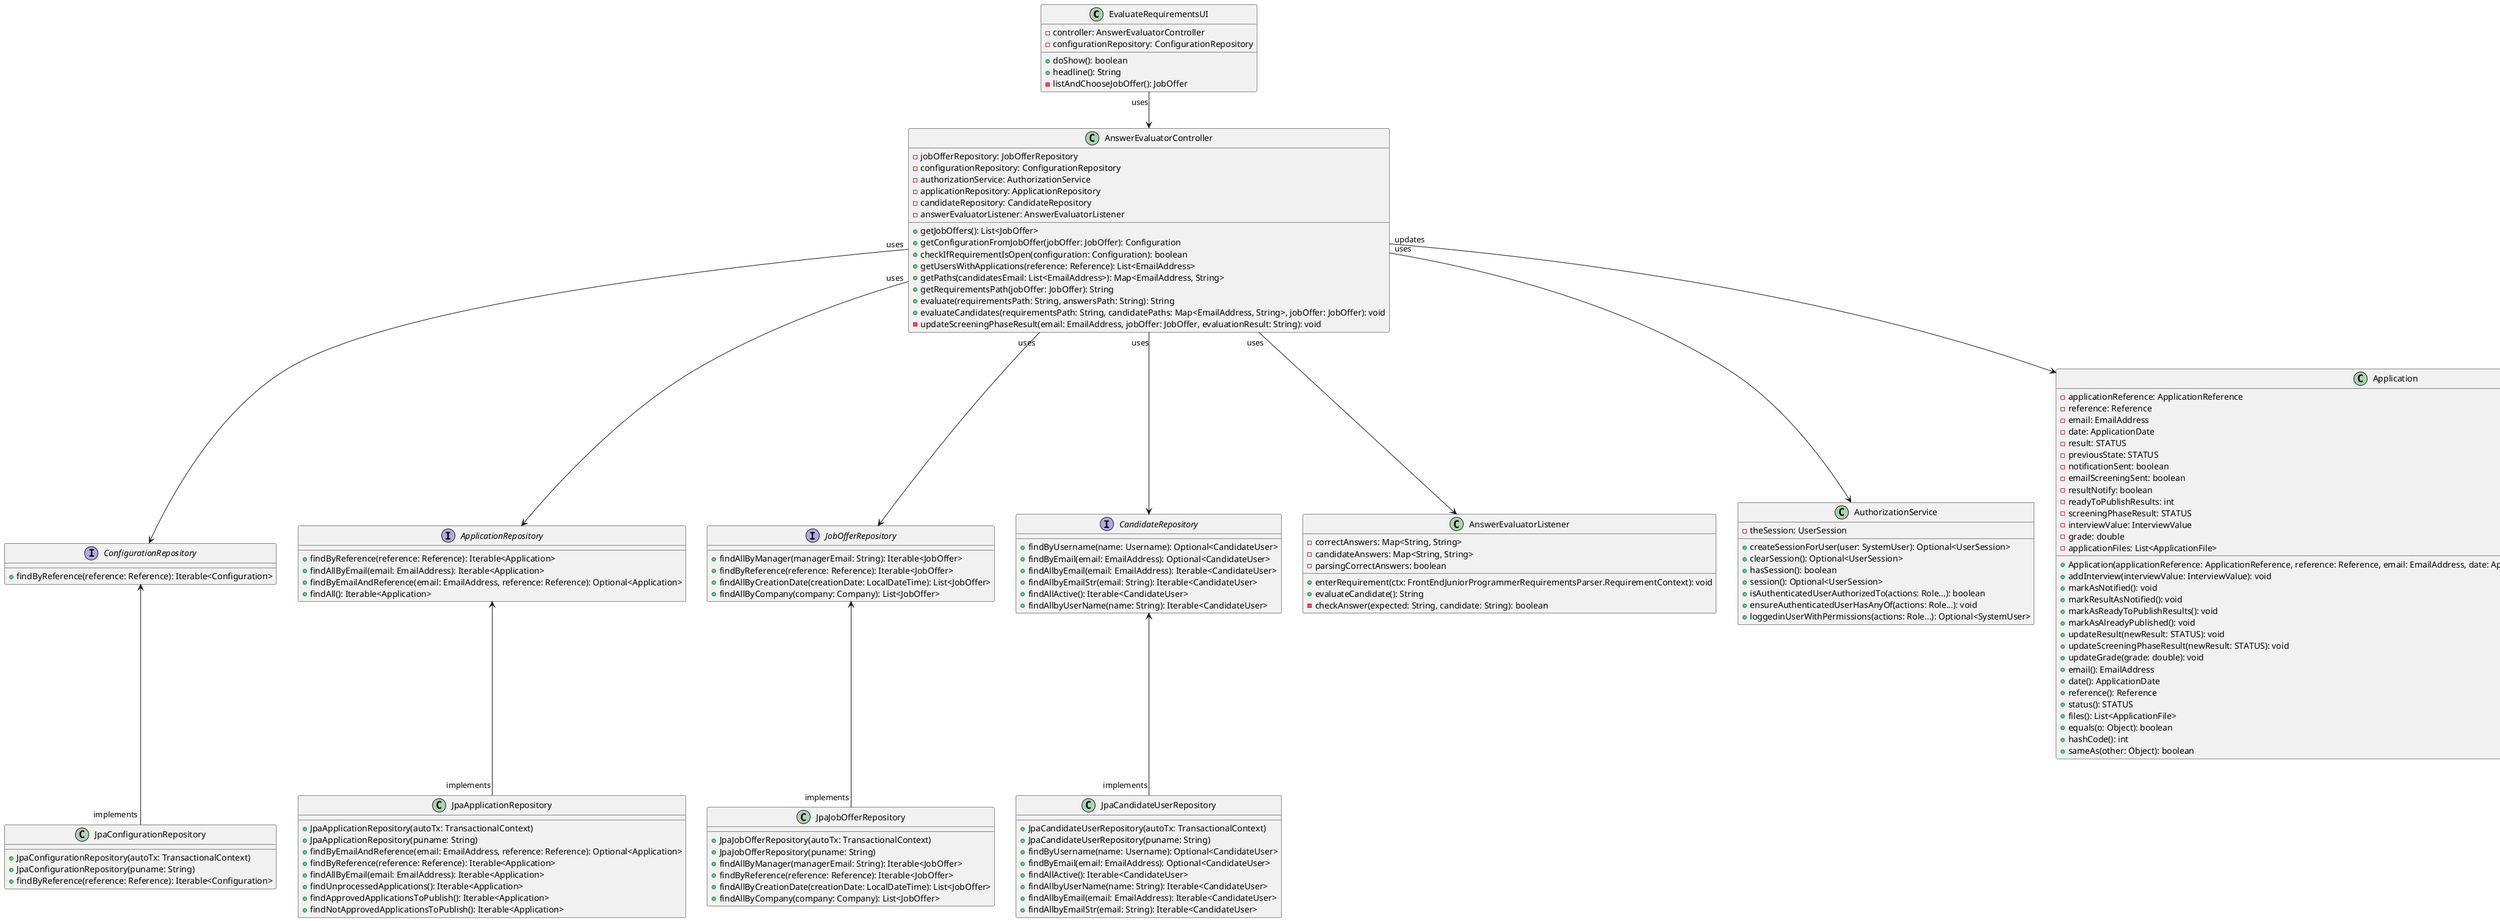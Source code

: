 @startuml

class EvaluateRequirementsUI {
    - controller: AnswerEvaluatorController
    - configurationRepository: ConfigurationRepository

    + doShow(): boolean
    + headline(): String
    - listAndChooseJobOffer(): JobOffer
}

class AnswerEvaluatorController {
    - jobOfferRepository: JobOfferRepository
    - configurationRepository: ConfigurationRepository
    - authorizationService: AuthorizationService
    - applicationRepository: ApplicationRepository
    - candidateRepository: CandidateRepository
    - answerEvaluatorListener: AnswerEvaluatorListener

    + getJobOffers(): List<JobOffer>
    + getConfigurationFromJobOffer(jobOffer: JobOffer): Configuration
    + checkIfRequirementIsOpen(configuration: Configuration): boolean
    + getUsersWithApplications(reference: Reference): List<EmailAddress>
    + getPaths(candidatesEmail: List<EmailAddress>): Map<EmailAddress, String>
    + getRequirementsPath(jobOffer: JobOffer): String
    + evaluate(requirementsPath: String, answersPath: String): String
    + evaluateCandidates(requirementsPath: String, candidatePaths: Map<EmailAddress, String>, jobOffer: JobOffer): void
    - updateScreeningPhaseResult(email: EmailAddress, jobOffer: JobOffer, evaluationResult: String): void
}

class AnswerEvaluatorListener {
    - correctAnswers: Map<String, String>
    - candidateAnswers: Map<String, String>
    - parsingCorrectAnswers: boolean

    + enterRequirement(ctx: FrontEndJuniorProgrammerRequirementsParser.RequirementContext): void
    + evaluateCandidate(): String
    - checkAnswer(expected: String, candidate: String): boolean
}

interface ApplicationRepository {
    + findByReference(reference: Reference): Iterable<Application>
    + findAllByEmail(email: EmailAddress): Iterable<Application>
    + findByEmailAndReference(email: EmailAddress, reference: Reference): Optional<Application>
    + findAll(): Iterable<Application>
}

interface ConfigurationRepository {
    + findByReference(reference: Reference): Iterable<Configuration>
}

interface JobOfferRepository {
    + findAllByManager(managerEmail: String): Iterable<JobOffer>
    + findByReference(reference: Reference): Iterable<JobOffer>
    + findAllByCreationDate(creationDate: LocalDateTime): List<JobOffer>
    + findAllByCompany(company: Company): List<JobOffer>
}

interface CandidateRepository {
    + findByUsername(name: Username): Optional<CandidateUser>
    + findByEmail(email: EmailAddress): Optional<CandidateUser>
    + findAllbyEmail(email: EmailAddress): Iterable<CandidateUser>
    + findAllbyEmailStr(email: String): Iterable<CandidateUser>
    + findAllActive(): Iterable<CandidateUser>
    + findAllbyUserName(name: String): Iterable<CandidateUser>
}

class AuthorizationService {
    - theSession: UserSession

    + createSessionForUser(user: SystemUser): Optional<UserSession>
    + clearSession(): Optional<UserSession>
    + hasSession(): boolean
    + session(): Optional<UserSession>
    + isAuthenticatedUserAuthorizedTo(actions: Role...): boolean
    + ensureAuthenticatedUserHasAnyOf(actions: Role...): void
    + loggedinUserWithPermissions(actions: Role...): Optional<SystemUser>
}

class JpaCandidateUserRepository {
    + JpaCandidateUserRepository(autoTx: TransactionalContext)
    + JpaCandidateUserRepository(puname: String)
    + findByUsername(name: Username): Optional<CandidateUser>
    + findByEmail(email: EmailAddress): Optional<CandidateUser>
    + findAllActive(): Iterable<CandidateUser>
    + findAllbyUserName(name: String): Iterable<CandidateUser>
    + findAllbyEmail(email: EmailAddress): Iterable<CandidateUser>
    + findAllbyEmailStr(email: String): Iterable<CandidateUser>
}

class JpaJobOfferRepository {
    + JpaJobOfferRepository(autoTx: TransactionalContext)
    + JpaJobOfferRepository(puname: String)
    + findAllByManager(managerEmail: String): Iterable<JobOffer>
    + findByReference(reference: Reference): Iterable<JobOffer>
    + findAllByCreationDate(creationDate: LocalDateTime): List<JobOffer>
    + findAllByCompany(company: Company): List<JobOffer>
}

class JpaApplicationRepository {
    + JpaApplicationRepository(autoTx: TransactionalContext)
    + JpaApplicationRepository(puname: String)
    + findByEmailAndReference(email: EmailAddress, reference: Reference): Optional<Application>
    + findByReference(reference: Reference): Iterable<Application>
    + findAllByEmail(email: EmailAddress): Iterable<Application>
    + findUnprocessedApplications(): Iterable<Application>
    + findApprovedApplicationsToPublish(): Iterable<Application>
    + findNotApprovedApplicationsToPublish(): Iterable<Application>
}

class JpaConfigurationRepository {
    + JpaConfigurationRepository(autoTx: TransactionalContext)
    + JpaConfigurationRepository(puname: String)
    + findByReference(reference: Reference): Iterable<Configuration>
}

class Application {
    + Application(applicationReference: ApplicationReference, reference: Reference, email: EmailAddress, date: ApplicationDate, applicationFiles: List<ApplicationFile>)
    + addInterview(interviewValue: InterviewValue): void
    + markAsNotified(): void
    + markResultAsNotified(): void
    + markAsReadyToPublishResults(): void
    + markAsAlreadyPublished(): void
    + updateResult(newResult: STATUS): void
    + updateScreeningPhaseResult(newResult: STATUS): void
    + updateGrade(grade: double): void
    + email(): EmailAddress
    + date(): ApplicationDate
    + reference(): Reference
    + status(): STATUS
    + files(): List<ApplicationFile>
    + equals(o: Object): boolean
    + hashCode(): int
    + sameAs(other: Object): boolean

    - applicationReference: ApplicationReference
    - reference: Reference
    - email: EmailAddress
    - date: ApplicationDate
    - result: STATUS
    - previousState: STATUS
    - notificationSent: boolean
    - emailScreeningSent: boolean
    - resultNotify: boolean
    - readyToPublishResults: int
    - screeningPhaseResult: STATUS
    - interviewValue: InterviewValue
    - grade: double
    - applicationFiles: List<ApplicationFile>
}

EvaluateRequirementsUI "uses" --> AnswerEvaluatorController
AnswerEvaluatorController "uses" --> ApplicationRepository
AnswerEvaluatorController "uses" --> ConfigurationRepository
AnswerEvaluatorController "uses" --> JobOfferRepository
AnswerEvaluatorController "uses" --> CandidateRepository
AnswerEvaluatorController "uses" --> AuthorizationService
AnswerEvaluatorController "uses" --> AnswerEvaluatorListener
AnswerEvaluatorController "updates" --> Application
JpaCandidateUserRepository "implements" -u-> CandidateRepository
JpaJobOfferRepository "implements" -u-> JobOfferRepository
JpaApplicationRepository "implements" -u-> ApplicationRepository
JpaConfigurationRepository "implements" -u-> ConfigurationRepository

@enduml
